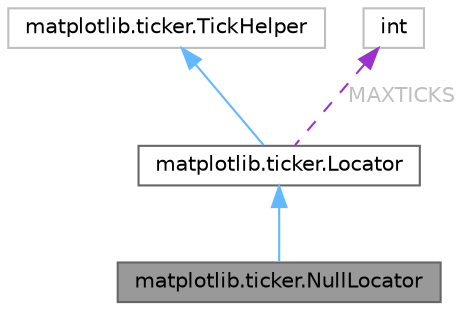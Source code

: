 digraph "matplotlib.ticker.NullLocator"
{
 // LATEX_PDF_SIZE
  bgcolor="transparent";
  edge [fontname=Helvetica,fontsize=10,labelfontname=Helvetica,labelfontsize=10];
  node [fontname=Helvetica,fontsize=10,shape=box,height=0.2,width=0.4];
  Node1 [id="Node000001",label="matplotlib.ticker.NullLocator",height=0.2,width=0.4,color="gray40", fillcolor="grey60", style="filled", fontcolor="black",tooltip=" "];
  Node2 -> Node1 [id="edge4_Node000001_Node000002",dir="back",color="steelblue1",style="solid",tooltip=" "];
  Node2 [id="Node000002",label="matplotlib.ticker.Locator",height=0.2,width=0.4,color="gray40", fillcolor="white", style="filled",URL="$d6/dba/classmatplotlib_1_1ticker_1_1Locator.html",tooltip=" "];
  Node3 -> Node2 [id="edge5_Node000002_Node000003",dir="back",color="steelblue1",style="solid",tooltip=" "];
  Node3 [id="Node000003",label="matplotlib.ticker.TickHelper",height=0.2,width=0.4,color="grey75", fillcolor="white", style="filled",URL="$d3/d57/classmatplotlib_1_1ticker_1_1TickHelper.html",tooltip=" "];
  Node4 -> Node2 [id="edge6_Node000002_Node000004",dir="back",color="darkorchid3",style="dashed",tooltip=" ",label=" MAXTICKS",fontcolor="grey" ];
  Node4 [id="Node000004",label="int",height=0.2,width=0.4,color="grey75", fillcolor="white", style="filled",tooltip=" "];
}
